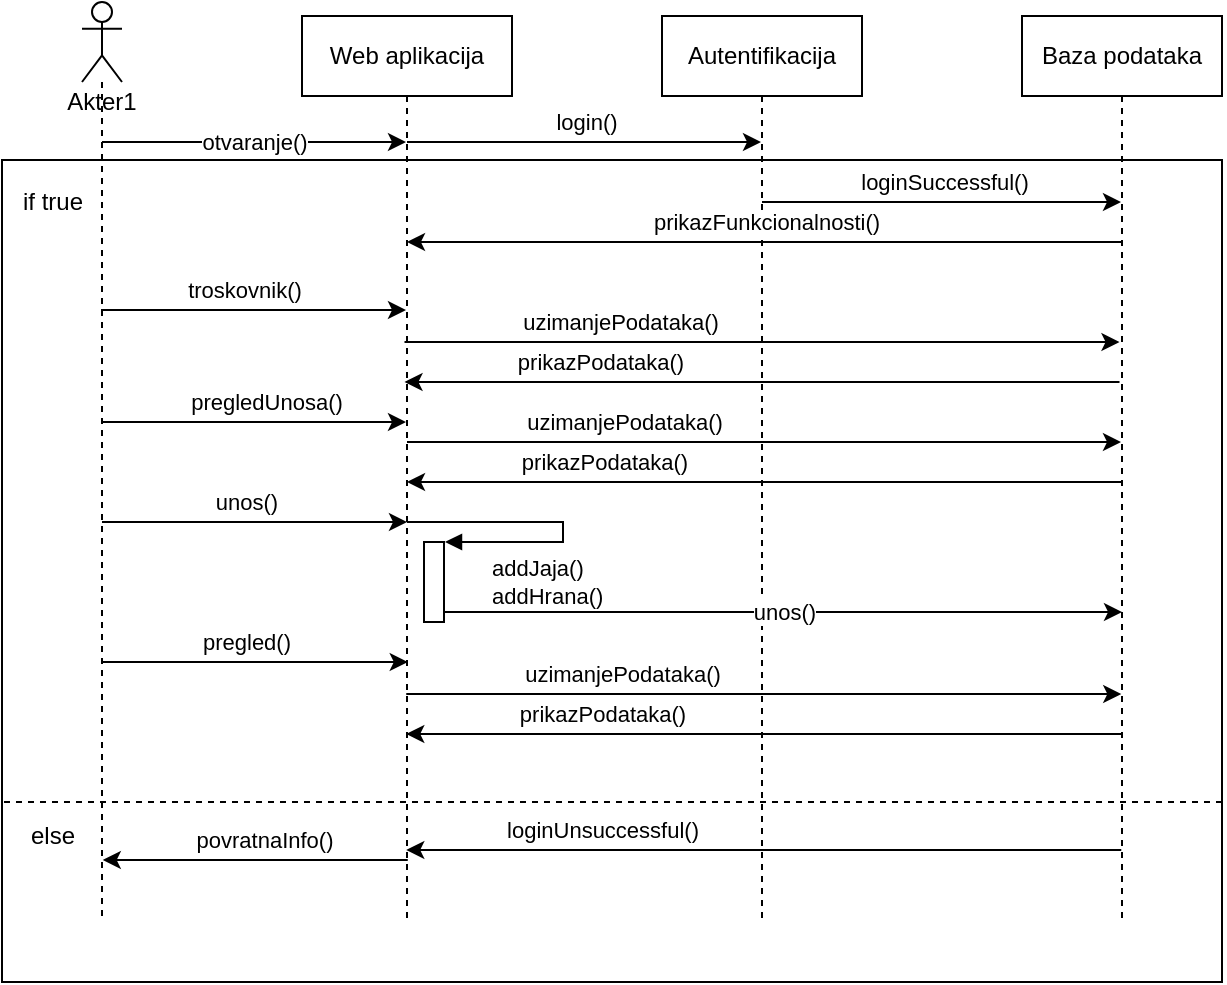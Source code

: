 <mxfile>
    <diagram id="W66MCKCPfeMFEBZK7xAL" name="Page-1">
        <mxGraphModel dx="769" dy="575" grid="1" gridSize="10" guides="1" tooltips="1" connect="1" arrows="1" fold="1" page="1" pageScale="1" pageWidth="827" pageHeight="1169" math="0" shadow="0">
            <root>
                <mxCell id="0"/>
                <mxCell id="1" parent="0"/>
                <mxCell id="soeziekp5oH6GHRPuZ2Z-10" value="" style="rounded=0;whiteSpace=wrap;html=1;" parent="1" vertex="1">
                    <mxGeometry x="280" y="189" width="610" height="411" as="geometry"/>
                </mxCell>
                <mxCell id="soeziekp5oH6GHRPuZ2Z-3" value="otvaranje()" style="edgeStyle=orthogonalEdgeStyle;rounded=0;orthogonalLoop=1;jettySize=auto;html=1;" parent="1" source="oA69pTfiYyQ1RtSddcOU-2" target="soeziekp5oH6GHRPuZ2Z-1" edge="1">
                    <mxGeometry relative="1" as="geometry">
                        <Array as="points">
                            <mxPoint x="360" y="180"/>
                            <mxPoint x="360" y="180"/>
                        </Array>
                    </mxGeometry>
                </mxCell>
                <mxCell id="soeziekp5oH6GHRPuZ2Z-13" value="troskovnik()" style="edgeStyle=orthogonalEdgeStyle;rounded=0;orthogonalLoop=1;jettySize=auto;html=1;" parent="1" edge="1">
                    <mxGeometry x="-0.06" y="10" relative="1" as="geometry">
                        <Array as="points">
                            <mxPoint x="400" y="264"/>
                            <mxPoint x="400" y="264"/>
                        </Array>
                        <mxPoint as="offset"/>
                        <mxPoint x="329.5" y="264" as="sourcePoint"/>
                        <mxPoint x="482" y="264" as="targetPoint"/>
                    </mxGeometry>
                </mxCell>
                <mxCell id="soeziekp5oH6GHRPuZ2Z-18" value="pregledUnosa()" style="edgeStyle=orthogonalEdgeStyle;rounded=0;orthogonalLoop=1;jettySize=auto;html=1;" parent="1" source="oA69pTfiYyQ1RtSddcOU-2" target="soeziekp5oH6GHRPuZ2Z-1" edge="1">
                    <mxGeometry x="0.056" y="10" relative="1" as="geometry">
                        <Array as="points">
                            <mxPoint x="400" y="320"/>
                            <mxPoint x="400" y="320"/>
                        </Array>
                        <mxPoint x="1" as="offset"/>
                    </mxGeometry>
                </mxCell>
                <mxCell id="oA69pTfiYyQ1RtSddcOU-2" value="Akter1" style="shape=umlLifeline;participant=umlActor;perimeter=lifelinePerimeter;whiteSpace=wrap;html=1;container=1;collapsible=0;recursiveResize=0;verticalAlign=top;spacingTop=36;outlineConnect=0;size=40;" parent="1" vertex="1">
                    <mxGeometry x="320" y="110" width="20" height="460" as="geometry"/>
                </mxCell>
                <mxCell id="soeziekp5oH6GHRPuZ2Z-5" value="login()" style="edgeStyle=orthogonalEdgeStyle;rounded=0;orthogonalLoop=1;jettySize=auto;html=1;" parent="1" source="soeziekp5oH6GHRPuZ2Z-1" target="soeziekp5oH6GHRPuZ2Z-2" edge="1">
                    <mxGeometry x="0.006" y="10" relative="1" as="geometry">
                        <Array as="points">
                            <mxPoint x="560" y="180"/>
                            <mxPoint x="560" y="180"/>
                        </Array>
                        <mxPoint as="offset"/>
                    </mxGeometry>
                </mxCell>
                <mxCell id="soeziekp5oH6GHRPuZ2Z-19" value="uzimanjePodataka()" style="edgeStyle=orthogonalEdgeStyle;rounded=0;orthogonalLoop=1;jettySize=auto;html=1;" parent="1" source="soeziekp5oH6GHRPuZ2Z-1" target="soeziekp5oH6GHRPuZ2Z-4" edge="1">
                    <mxGeometry x="-0.396" y="10" relative="1" as="geometry">
                        <Array as="points">
                            <mxPoint x="660" y="330"/>
                            <mxPoint x="660" y="330"/>
                        </Array>
                        <mxPoint as="offset"/>
                    </mxGeometry>
                </mxCell>
                <mxCell id="soeziekp5oH6GHRPuZ2Z-1" value="Web aplikacija" style="shape=umlLifeline;perimeter=lifelinePerimeter;whiteSpace=wrap;html=1;container=1;collapsible=0;recursiveResize=0;outlineConnect=0;" parent="1" vertex="1">
                    <mxGeometry x="430" y="117" width="105" height="453" as="geometry"/>
                </mxCell>
                <mxCell id="soeziekp5oH6GHRPuZ2Z-7" value="loginSuccessful()" style="edgeStyle=orthogonalEdgeStyle;rounded=0;orthogonalLoop=1;jettySize=auto;html=1;" parent="1" source="soeziekp5oH6GHRPuZ2Z-2" target="soeziekp5oH6GHRPuZ2Z-4" edge="1">
                    <mxGeometry x="0.006" y="10" relative="1" as="geometry">
                        <Array as="points">
                            <mxPoint x="750" y="210"/>
                            <mxPoint x="750" y="210"/>
                        </Array>
                        <mxPoint as="offset"/>
                    </mxGeometry>
                </mxCell>
                <mxCell id="soeziekp5oH6GHRPuZ2Z-2" value="Autentifikacija" style="shape=umlLifeline;perimeter=lifelinePerimeter;whiteSpace=wrap;html=1;container=1;collapsible=0;recursiveResize=0;outlineConnect=0;" parent="1" vertex="1">
                    <mxGeometry x="610" y="117" width="100" height="453" as="geometry"/>
                </mxCell>
                <mxCell id="soeziekp5oH6GHRPuZ2Z-12" value="prikazFunkcionalnosti()" style="edgeStyle=orthogonalEdgeStyle;rounded=0;orthogonalLoop=1;jettySize=auto;html=1;" parent="1" source="soeziekp5oH6GHRPuZ2Z-4" target="soeziekp5oH6GHRPuZ2Z-1" edge="1">
                    <mxGeometry x="-0.003" y="-10" relative="1" as="geometry">
                        <Array as="points">
                            <mxPoint x="660" y="230"/>
                            <mxPoint x="660" y="230"/>
                        </Array>
                        <mxPoint as="offset"/>
                    </mxGeometry>
                </mxCell>
                <mxCell id="soeziekp5oH6GHRPuZ2Z-20" value="prikazPodataka()" style="edgeStyle=orthogonalEdgeStyle;rounded=0;orthogonalLoop=1;jettySize=auto;html=1;" parent="1" source="soeziekp5oH6GHRPuZ2Z-4" target="soeziekp5oH6GHRPuZ2Z-1" edge="1">
                    <mxGeometry x="0.452" y="-10" relative="1" as="geometry">
                        <Array as="points">
                            <mxPoint x="660" y="350"/>
                            <mxPoint x="660" y="350"/>
                        </Array>
                        <mxPoint as="offset"/>
                    </mxGeometry>
                </mxCell>
                <mxCell id="soeziekp5oH6GHRPuZ2Z-4" value="Baza podataka" style="shape=umlLifeline;perimeter=lifelinePerimeter;whiteSpace=wrap;html=1;container=1;collapsible=0;recursiveResize=0;outlineConnect=0;" parent="1" vertex="1">
                    <mxGeometry x="790" y="117" width="100" height="453" as="geometry"/>
                </mxCell>
                <mxCell id="soeziekp5oH6GHRPuZ2Z-24" value="" style="endArrow=none;dashed=1;html=1;entryX=0;entryY=0.5;entryDx=0;entryDy=0;exitX=1;exitY=0.684;exitDx=0;exitDy=0;exitPerimeter=0;" parent="1" edge="1">
                    <mxGeometry width="50" height="50" relative="1" as="geometry">
                        <mxPoint x="890" y="510.024" as="sourcePoint"/>
                        <mxPoint x="280" y="510" as="targetPoint"/>
                    </mxGeometry>
                </mxCell>
                <mxCell id="soeziekp5oH6GHRPuZ2Z-25" value="if true" style="text;html=1;align=center;verticalAlign=middle;resizable=0;points=[];autosize=1;strokeColor=none;" parent="1" vertex="1">
                    <mxGeometry x="280" y="200" width="50" height="20" as="geometry"/>
                </mxCell>
                <mxCell id="M5qFDHSjGWPHHJoiY7jc-7" value="unos()" style="edgeStyle=orthogonalEdgeStyle;rounded=0;orthogonalLoop=1;jettySize=auto;html=1;" parent="1" edge="1">
                    <mxGeometry x="-0.06" y="10" relative="1" as="geometry">
                        <Array as="points">
                            <mxPoint x="400.5" y="370"/>
                            <mxPoint x="400.5" y="370"/>
                        </Array>
                        <mxPoint as="offset"/>
                        <mxPoint x="330" y="370" as="sourcePoint"/>
                        <mxPoint x="482.5" y="370" as="targetPoint"/>
                    </mxGeometry>
                </mxCell>
                <mxCell id="M5qFDHSjGWPHHJoiY7jc-8" value="addJaja()&lt;br&gt;addHrana()" style="edgeStyle=orthogonalEdgeStyle;html=1;align=left;spacingLeft=2;endArrow=block;rounded=0;entryX=1;entryY=0;" parent="1" edge="1">
                    <mxGeometry x="0.748" y="20" relative="1" as="geometry">
                        <mxPoint x="482.5" y="370" as="sourcePoint"/>
                        <Array as="points">
                            <mxPoint x="560.5" y="370"/>
                            <mxPoint x="560.5" y="380"/>
                        </Array>
                        <mxPoint x="1" as="offset"/>
                        <mxPoint x="501.5" y="380" as="targetPoint"/>
                    </mxGeometry>
                </mxCell>
                <mxCell id="M5qFDHSjGWPHHJoiY7jc-9" value="unos()" style="edgeStyle=orthogonalEdgeStyle;rounded=0;orthogonalLoop=1;jettySize=auto;html=1;" parent="1" edge="1">
                    <mxGeometry relative="1" as="geometry">
                        <mxPoint x="501.5" y="415" as="sourcePoint"/>
                        <mxPoint x="840" y="415" as="targetPoint"/>
                        <Array as="points">
                            <mxPoint x="670.5" y="415"/>
                            <mxPoint x="670.5" y="415"/>
                        </Array>
                    </mxGeometry>
                </mxCell>
                <mxCell id="M5qFDHSjGWPHHJoiY7jc-13" value="" style="html=1;points=[];perimeter=orthogonalPerimeter;" parent="1" vertex="1">
                    <mxGeometry x="491" y="380" width="10" height="40" as="geometry"/>
                </mxCell>
                <mxCell id="M5qFDHSjGWPHHJoiY7jc-15" value="else" style="text;html=1;align=center;verticalAlign=middle;resizable=0;points=[];autosize=1;strokeColor=none;" parent="1" vertex="1">
                    <mxGeometry x="285" y="517" width="40" height="20" as="geometry"/>
                </mxCell>
                <mxCell id="M5qFDHSjGWPHHJoiY7jc-16" value="povratnaInfo()" style="edgeStyle=orthogonalEdgeStyle;rounded=0;orthogonalLoop=1;jettySize=auto;html=1;" parent="1" edge="1">
                    <mxGeometry x="-0.056" y="-10" relative="1" as="geometry">
                        <Array as="points">
                            <mxPoint x="410.88" y="539"/>
                            <mxPoint x="410.88" y="539"/>
                        </Array>
                        <mxPoint as="offset"/>
                        <mxPoint x="482.88" y="539" as="sourcePoint"/>
                        <mxPoint x="330.38" y="539" as="targetPoint"/>
                    </mxGeometry>
                </mxCell>
                <mxCell id="M5qFDHSjGWPHHJoiY7jc-17" value="loginUnsuccessful()" style="edgeStyle=orthogonalEdgeStyle;rounded=0;orthogonalLoop=1;jettySize=auto;html=1;" parent="1" edge="1">
                    <mxGeometry x="0.452" y="-10" relative="1" as="geometry">
                        <mxPoint x="839.63" y="534" as="sourcePoint"/>
                        <mxPoint x="482.13" y="534" as="targetPoint"/>
                        <Array as="points">
                            <mxPoint x="660.13" y="534"/>
                            <mxPoint x="660.13" y="534"/>
                        </Array>
                        <mxPoint as="offset"/>
                    </mxGeometry>
                </mxCell>
                <mxCell id="3" value="uzimanjePodataka()" style="edgeStyle=orthogonalEdgeStyle;rounded=0;orthogonalLoop=1;jettySize=auto;html=1;" edge="1" parent="1">
                    <mxGeometry x="-0.396" y="10" relative="1" as="geometry">
                        <Array as="points">
                            <mxPoint x="659.25" y="280"/>
                            <mxPoint x="659.25" y="280"/>
                        </Array>
                        <mxPoint as="offset"/>
                        <mxPoint x="481.25" y="280" as="sourcePoint"/>
                        <mxPoint x="838.75" y="280" as="targetPoint"/>
                    </mxGeometry>
                </mxCell>
                <mxCell id="4" value="prikazPodataka()" style="edgeStyle=orthogonalEdgeStyle;rounded=0;orthogonalLoop=1;jettySize=auto;html=1;" edge="1" parent="1">
                    <mxGeometry x="0.452" y="-10" relative="1" as="geometry">
                        <Array as="points">
                            <mxPoint x="659.25" y="300"/>
                            <mxPoint x="659.25" y="300"/>
                        </Array>
                        <mxPoint as="offset"/>
                        <mxPoint x="838.75" y="300" as="sourcePoint"/>
                        <mxPoint x="481.25" y="300" as="targetPoint"/>
                    </mxGeometry>
                </mxCell>
                <mxCell id="5" value="pregled()" style="edgeStyle=orthogonalEdgeStyle;rounded=0;orthogonalLoop=1;jettySize=auto;html=1;" edge="1" parent="1">
                    <mxGeometry x="-0.06" y="10" relative="1" as="geometry">
                        <Array as="points">
                            <mxPoint x="400.88" y="440"/>
                            <mxPoint x="400.88" y="440"/>
                        </Array>
                        <mxPoint as="offset"/>
                        <mxPoint x="330.38" y="440" as="sourcePoint"/>
                        <mxPoint x="482.88" y="440" as="targetPoint"/>
                    </mxGeometry>
                </mxCell>
                <mxCell id="6" value="uzimanjePodataka()" style="edgeStyle=orthogonalEdgeStyle;rounded=0;orthogonalLoop=1;jettySize=auto;html=1;" edge="1" parent="1">
                    <mxGeometry x="-0.396" y="10" relative="1" as="geometry">
                        <Array as="points">
                            <mxPoint x="660.13" y="456"/>
                            <mxPoint x="660.13" y="456"/>
                        </Array>
                        <mxPoint as="offset"/>
                        <mxPoint x="482.13" y="456" as="sourcePoint"/>
                        <mxPoint x="839.63" y="456" as="targetPoint"/>
                    </mxGeometry>
                </mxCell>
                <mxCell id="7" value="prikazPodataka()" style="edgeStyle=orthogonalEdgeStyle;rounded=0;orthogonalLoop=1;jettySize=auto;html=1;" edge="1" parent="1">
                    <mxGeometry x="0.452" y="-10" relative="1" as="geometry">
                        <Array as="points">
                            <mxPoint x="660.13" y="476"/>
                            <mxPoint x="660.13" y="476"/>
                        </Array>
                        <mxPoint as="offset"/>
                        <mxPoint x="839.63" y="476" as="sourcePoint"/>
                        <mxPoint x="482.13" y="476" as="targetPoint"/>
                    </mxGeometry>
                </mxCell>
            </root>
        </mxGraphModel>
    </diagram>
</mxfile>